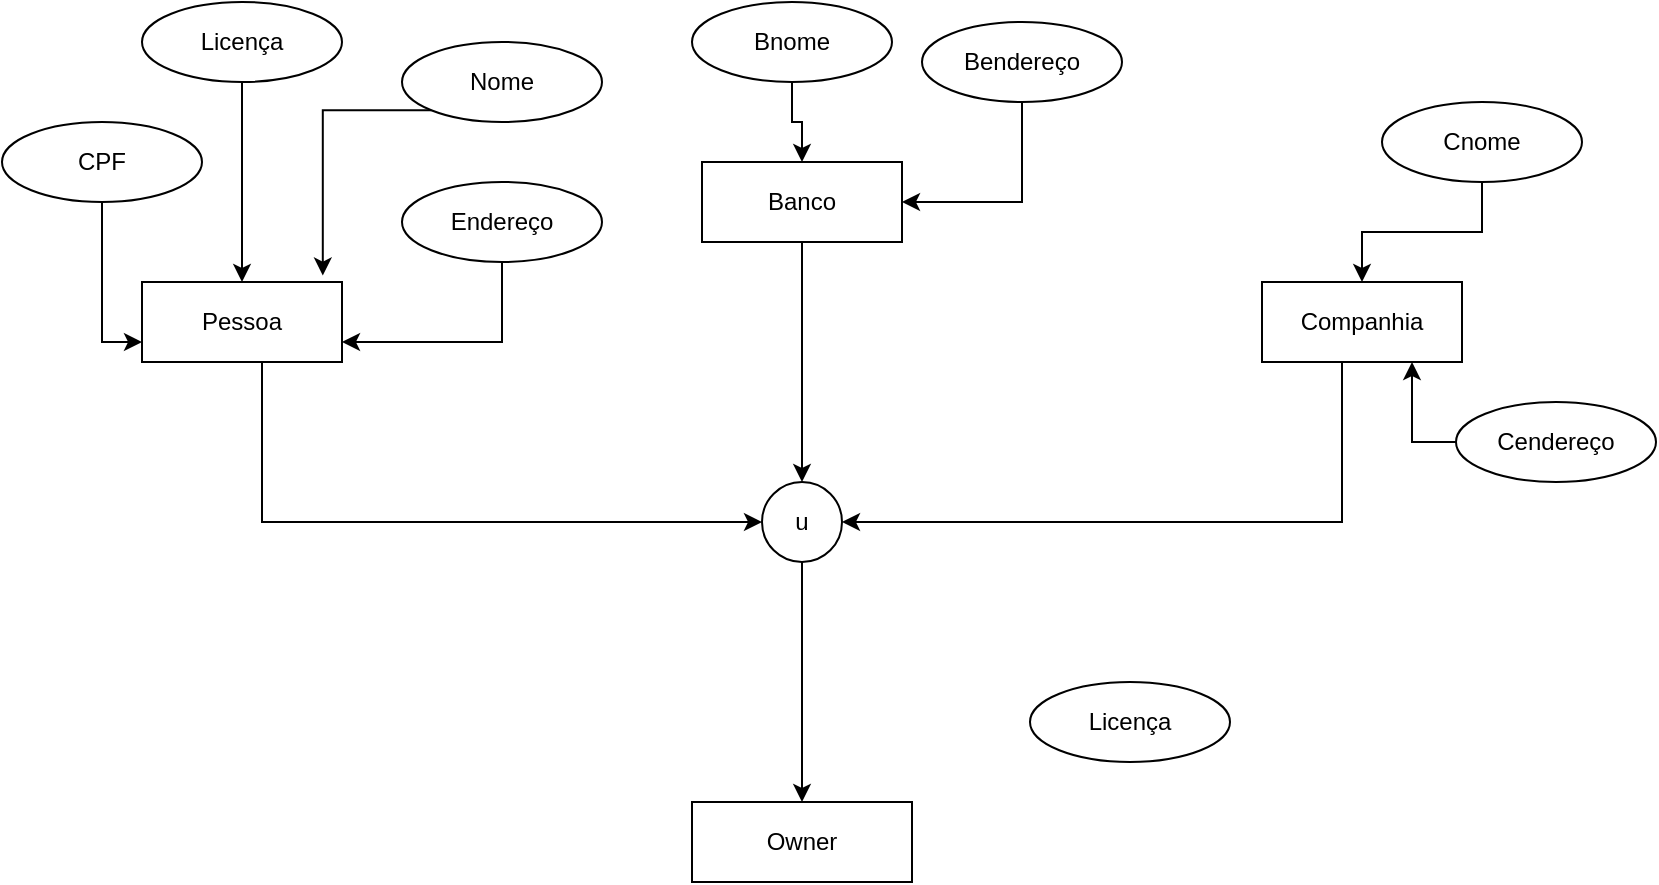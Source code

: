 <mxfile version="24.6.4" type="github">
  <diagram name="Página-1" id="gy5TgTrmPJoUSfNtuU3M">
    <mxGraphModel dx="1050" dy="522" grid="1" gridSize="10" guides="1" tooltips="1" connect="1" arrows="1" fold="1" page="1" pageScale="1" pageWidth="827" pageHeight="1169" math="0" shadow="0">
      <root>
        <mxCell id="0" />
        <mxCell id="1" parent="0" />
        <mxCell id="dyQXvRvldpAFw89oHzHh-8" style="edgeStyle=orthogonalEdgeStyle;rounded=0;orthogonalLoop=1;jettySize=auto;html=1;exitX=0;exitY=0.5;exitDx=0;exitDy=0;entryX=1;entryY=0.5;entryDx=0;entryDy=0;" edge="1" parent="1" source="dyQXvRvldpAFw89oHzHh-1" target="dyQXvRvldpAFw89oHzHh-5">
          <mxGeometry relative="1" as="geometry">
            <Array as="points">
              <mxPoint x="670" y="170" />
              <mxPoint x="670" y="270" />
            </Array>
          </mxGeometry>
        </mxCell>
        <mxCell id="dyQXvRvldpAFw89oHzHh-1" value="&lt;font style=&quot;vertical-align: inherit;&quot;&gt;&lt;font style=&quot;vertical-align: inherit;&quot;&gt;Companhia&lt;/font&gt;&lt;/font&gt;" style="whiteSpace=wrap;html=1;align=center;" vertex="1" parent="1">
          <mxGeometry x="630" y="150" width="100" height="40" as="geometry" />
        </mxCell>
        <mxCell id="dyQXvRvldpAFw89oHzHh-7" style="edgeStyle=orthogonalEdgeStyle;rounded=0;orthogonalLoop=1;jettySize=auto;html=1;exitX=1;exitY=0.5;exitDx=0;exitDy=0;entryX=0;entryY=0.5;entryDx=0;entryDy=0;" edge="1" parent="1" source="dyQXvRvldpAFw89oHzHh-3" target="dyQXvRvldpAFw89oHzHh-5">
          <mxGeometry relative="1" as="geometry">
            <Array as="points">
              <mxPoint x="130" y="170" />
              <mxPoint x="130" y="270" />
            </Array>
          </mxGeometry>
        </mxCell>
        <mxCell id="dyQXvRvldpAFw89oHzHh-3" value="&lt;font style=&quot;vertical-align: inherit;&quot;&gt;&lt;font style=&quot;vertical-align: inherit;&quot;&gt;Pessoa&lt;/font&gt;&lt;/font&gt;" style="whiteSpace=wrap;html=1;align=center;" vertex="1" parent="1">
          <mxGeometry x="70" y="150" width="100" height="40" as="geometry" />
        </mxCell>
        <mxCell id="dyQXvRvldpAFw89oHzHh-9" style="edgeStyle=orthogonalEdgeStyle;rounded=0;orthogonalLoop=1;jettySize=auto;html=1;exitX=0.5;exitY=1;exitDx=0;exitDy=0;entryX=0.5;entryY=0;entryDx=0;entryDy=0;" edge="1" parent="1" source="dyQXvRvldpAFw89oHzHh-4" target="dyQXvRvldpAFw89oHzHh-5">
          <mxGeometry relative="1" as="geometry">
            <Array as="points">
              <mxPoint x="400" y="170" />
              <mxPoint x="400" y="170" />
            </Array>
          </mxGeometry>
        </mxCell>
        <mxCell id="dyQXvRvldpAFw89oHzHh-4" value="&lt;font style=&quot;vertical-align: inherit;&quot;&gt;&lt;font style=&quot;vertical-align: inherit;&quot;&gt;Banco&lt;/font&gt;&lt;/font&gt;" style="whiteSpace=wrap;html=1;align=center;" vertex="1" parent="1">
          <mxGeometry x="350" y="90" width="100" height="40" as="geometry" />
        </mxCell>
        <mxCell id="dyQXvRvldpAFw89oHzHh-13" style="edgeStyle=orthogonalEdgeStyle;rounded=0;orthogonalLoop=1;jettySize=auto;html=1;exitX=0.5;exitY=1;exitDx=0;exitDy=0;entryX=0.5;entryY=0;entryDx=0;entryDy=0;" edge="1" parent="1" source="dyQXvRvldpAFw89oHzHh-5" target="dyQXvRvldpAFw89oHzHh-10">
          <mxGeometry relative="1" as="geometry">
            <Array as="points">
              <mxPoint x="400" y="390" />
            </Array>
          </mxGeometry>
        </mxCell>
        <mxCell id="dyQXvRvldpAFw89oHzHh-5" value="u" style="ellipse;whiteSpace=wrap;html=1;aspect=fixed;" vertex="1" parent="1">
          <mxGeometry x="380" y="250" width="40" height="40" as="geometry" />
        </mxCell>
        <mxCell id="dyQXvRvldpAFw89oHzHh-10" value="&lt;font style=&quot;vertical-align: inherit;&quot;&gt;&lt;font style=&quot;vertical-align: inherit;&quot;&gt;Owner&lt;/font&gt;&lt;/font&gt;" style="rounded=0;whiteSpace=wrap;html=1;" vertex="1" parent="1">
          <mxGeometry x="345" y="410" width="110" height="40" as="geometry" />
        </mxCell>
        <mxCell id="dyQXvRvldpAFw89oHzHh-17" style="edgeStyle=orthogonalEdgeStyle;rounded=0;orthogonalLoop=1;jettySize=auto;html=1;exitX=0.5;exitY=1;exitDx=0;exitDy=0;entryX=0.5;entryY=0;entryDx=0;entryDy=0;" edge="1" parent="1" source="dyQXvRvldpAFw89oHzHh-14" target="dyQXvRvldpAFw89oHzHh-3">
          <mxGeometry relative="1" as="geometry" />
        </mxCell>
        <mxCell id="dyQXvRvldpAFw89oHzHh-14" value="&lt;font style=&quot;vertical-align: inherit;&quot;&gt;&lt;font style=&quot;vertical-align: inherit;&quot;&gt;Licença&lt;/font&gt;&lt;/font&gt;" style="ellipse;whiteSpace=wrap;html=1;align=center;" vertex="1" parent="1">
          <mxGeometry x="70" y="10" width="100" height="40" as="geometry" />
        </mxCell>
        <mxCell id="dyQXvRvldpAFw89oHzHh-16" style="edgeStyle=orthogonalEdgeStyle;rounded=0;orthogonalLoop=1;jettySize=auto;html=1;exitX=0.5;exitY=1;exitDx=0;exitDy=0;entryX=0;entryY=0.75;entryDx=0;entryDy=0;" edge="1" parent="1" source="dyQXvRvldpAFw89oHzHh-15" target="dyQXvRvldpAFw89oHzHh-3">
          <mxGeometry relative="1" as="geometry" />
        </mxCell>
        <mxCell id="dyQXvRvldpAFw89oHzHh-15" value="&lt;font style=&quot;vertical-align: inherit;&quot;&gt;&lt;font style=&quot;vertical-align: inherit;&quot;&gt;CPF&lt;/font&gt;&lt;/font&gt;" style="ellipse;whiteSpace=wrap;html=1;align=center;" vertex="1" parent="1">
          <mxGeometry y="70" width="100" height="40" as="geometry" />
        </mxCell>
        <mxCell id="dyQXvRvldpAFw89oHzHh-18" value="&lt;font style=&quot;vertical-align: inherit;&quot;&gt;&lt;font style=&quot;vertical-align: inherit;&quot;&gt;&lt;font style=&quot;vertical-align: inherit;&quot;&gt;&lt;font style=&quot;vertical-align: inherit;&quot;&gt;Nome&lt;/font&gt;&lt;/font&gt;&lt;/font&gt;&lt;/font&gt;" style="ellipse;whiteSpace=wrap;html=1;align=center;" vertex="1" parent="1">
          <mxGeometry x="200" y="30" width="100" height="40" as="geometry" />
        </mxCell>
        <mxCell id="dyQXvRvldpAFw89oHzHh-22" style="edgeStyle=orthogonalEdgeStyle;rounded=0;orthogonalLoop=1;jettySize=auto;html=1;exitX=0.5;exitY=1;exitDx=0;exitDy=0;entryX=1;entryY=0.75;entryDx=0;entryDy=0;" edge="1" parent="1" source="dyQXvRvldpAFw89oHzHh-19" target="dyQXvRvldpAFw89oHzHh-3">
          <mxGeometry relative="1" as="geometry" />
        </mxCell>
        <mxCell id="dyQXvRvldpAFw89oHzHh-19" value="&lt;font style=&quot;vertical-align: inherit;&quot;&gt;&lt;font style=&quot;vertical-align: inherit;&quot;&gt;&lt;font style=&quot;vertical-align: inherit;&quot;&gt;&lt;font style=&quot;vertical-align: inherit;&quot;&gt;Endereço&lt;/font&gt;&lt;/font&gt;&lt;/font&gt;&lt;/font&gt;" style="ellipse;whiteSpace=wrap;html=1;align=center;" vertex="1" parent="1">
          <mxGeometry x="200" y="100" width="100" height="40" as="geometry" />
        </mxCell>
        <mxCell id="dyQXvRvldpAFw89oHzHh-21" style="edgeStyle=orthogonalEdgeStyle;rounded=0;orthogonalLoop=1;jettySize=auto;html=1;exitX=0;exitY=1;exitDx=0;exitDy=0;entryX=0.904;entryY=-0.08;entryDx=0;entryDy=0;entryPerimeter=0;" edge="1" parent="1" source="dyQXvRvldpAFw89oHzHh-18" target="dyQXvRvldpAFw89oHzHh-3">
          <mxGeometry relative="1" as="geometry" />
        </mxCell>
        <mxCell id="dyQXvRvldpAFw89oHzHh-23" value="&lt;font style=&quot;vertical-align: inherit;&quot;&gt;&lt;font style=&quot;vertical-align: inherit;&quot;&gt;Licença&lt;/font&gt;&lt;/font&gt;" style="ellipse;whiteSpace=wrap;html=1;align=center;" vertex="1" parent="1">
          <mxGeometry x="514" y="350" width="100" height="40" as="geometry" />
        </mxCell>
        <mxCell id="dyQXvRvldpAFw89oHzHh-33" style="edgeStyle=orthogonalEdgeStyle;rounded=0;orthogonalLoop=1;jettySize=auto;html=1;exitX=0;exitY=0.5;exitDx=0;exitDy=0;entryX=0.75;entryY=1;entryDx=0;entryDy=0;" edge="1" parent="1" source="dyQXvRvldpAFw89oHzHh-24" target="dyQXvRvldpAFw89oHzHh-1">
          <mxGeometry relative="1" as="geometry" />
        </mxCell>
        <mxCell id="dyQXvRvldpAFw89oHzHh-24" value="&lt;font style=&quot;vertical-align: inherit;&quot;&gt;&lt;font style=&quot;vertical-align: inherit;&quot;&gt;&lt;font style=&quot;vertical-align: inherit;&quot;&gt;&lt;font style=&quot;vertical-align: inherit;&quot;&gt;&lt;font style=&quot;vertical-align: inherit;&quot;&gt;&lt;font style=&quot;vertical-align: inherit;&quot;&gt;Cendereço&lt;/font&gt;&lt;/font&gt;&lt;/font&gt;&lt;/font&gt;&lt;/font&gt;&lt;/font&gt;" style="ellipse;whiteSpace=wrap;html=1;align=center;" vertex="1" parent="1">
          <mxGeometry x="727" y="210" width="100" height="40" as="geometry" />
        </mxCell>
        <mxCell id="dyQXvRvldpAFw89oHzHh-29" style="edgeStyle=orthogonalEdgeStyle;rounded=0;orthogonalLoop=1;jettySize=auto;html=1;exitX=0.5;exitY=1;exitDx=0;exitDy=0;entryX=0.5;entryY=0;entryDx=0;entryDy=0;" edge="1" parent="1" source="dyQXvRvldpAFw89oHzHh-25" target="dyQXvRvldpAFw89oHzHh-4">
          <mxGeometry relative="1" as="geometry" />
        </mxCell>
        <mxCell id="dyQXvRvldpAFw89oHzHh-25" value="&lt;font style=&quot;vertical-align: inherit;&quot;&gt;&lt;font style=&quot;vertical-align: inherit;&quot;&gt;&lt;font style=&quot;vertical-align: inherit;&quot;&gt;&lt;font style=&quot;vertical-align: inherit;&quot;&gt;Bnome&lt;/font&gt;&lt;/font&gt;&lt;/font&gt;&lt;/font&gt;" style="ellipse;whiteSpace=wrap;html=1;align=center;" vertex="1" parent="1">
          <mxGeometry x="345" y="10" width="100" height="40" as="geometry" />
        </mxCell>
        <mxCell id="dyQXvRvldpAFw89oHzHh-35" style="edgeStyle=orthogonalEdgeStyle;rounded=0;orthogonalLoop=1;jettySize=auto;html=1;exitX=0.5;exitY=1;exitDx=0;exitDy=0;entryX=0.5;entryY=0;entryDx=0;entryDy=0;" edge="1" parent="1" source="dyQXvRvldpAFw89oHzHh-26" target="dyQXvRvldpAFw89oHzHh-1">
          <mxGeometry relative="1" as="geometry" />
        </mxCell>
        <mxCell id="dyQXvRvldpAFw89oHzHh-26" value="&lt;font style=&quot;vertical-align: inherit;&quot;&gt;&lt;font style=&quot;vertical-align: inherit;&quot;&gt;&lt;font style=&quot;vertical-align: inherit;&quot;&gt;&lt;font style=&quot;vertical-align: inherit;&quot;&gt;Cnome&lt;/font&gt;&lt;/font&gt;&lt;/font&gt;&lt;/font&gt;" style="ellipse;whiteSpace=wrap;html=1;align=center;" vertex="1" parent="1">
          <mxGeometry x="690" y="60" width="100" height="40" as="geometry" />
        </mxCell>
        <mxCell id="dyQXvRvldpAFw89oHzHh-30" style="edgeStyle=orthogonalEdgeStyle;rounded=0;orthogonalLoop=1;jettySize=auto;html=1;exitX=0.5;exitY=1;exitDx=0;exitDy=0;entryX=1;entryY=0.5;entryDx=0;entryDy=0;" edge="1" parent="1" source="dyQXvRvldpAFw89oHzHh-27" target="dyQXvRvldpAFw89oHzHh-4">
          <mxGeometry relative="1" as="geometry" />
        </mxCell>
        <mxCell id="dyQXvRvldpAFw89oHzHh-27" value="&lt;font style=&quot;vertical-align: inherit;&quot;&gt;&lt;font style=&quot;vertical-align: inherit;&quot;&gt;Bendereço&lt;/font&gt;&lt;/font&gt;" style="ellipse;whiteSpace=wrap;html=1;align=center;" vertex="1" parent="1">
          <mxGeometry x="460" y="20" width="100" height="40" as="geometry" />
        </mxCell>
      </root>
    </mxGraphModel>
  </diagram>
</mxfile>
